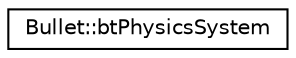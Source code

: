 digraph "Graphical Class Hierarchy"
{
  edge [fontname="Helvetica",fontsize="10",labelfontname="Helvetica",labelfontsize="10"];
  node [fontname="Helvetica",fontsize="10",shape=record];
  rankdir="LR";
  Node1 [label="Bullet::btPhysicsSystem",height=0.2,width=0.4,color="black", fillcolor="white", style="filled",URL="$class_bullet_1_1bt_physics_system.html"];
}
